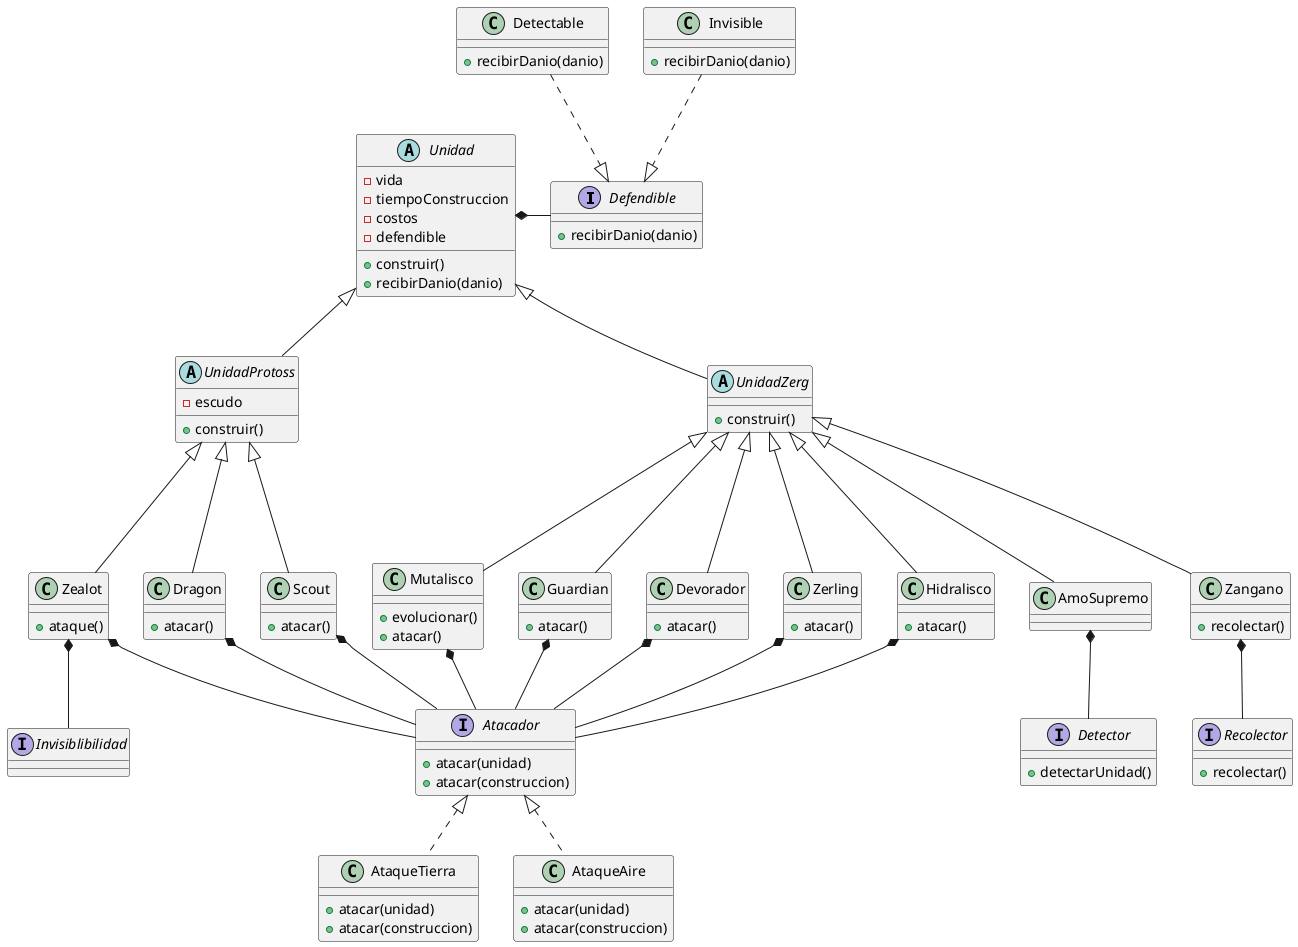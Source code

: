 @startuml

interface Defendible {
    +recibirDanio(danio)
}

class Invisible {
    +recibirDanio(danio)
}

class Detectable {
    +recibirDanio(danio)
}

abstract class Unidad {
    - vida
    - tiempoConstruccion
    - costos
    - defendible
    + construir()
    +recibirDanio(danio)
}


abstract class UnidadProtoss {
    - escudo
    + construir()
}

class Zealot {
    +ataque()
}

class Dragon {
    +atacar()
}

class Scout {
   +atacar()

}

abstract class UnidadZerg {
    + construir()
}

class AmoSupremo {

}

class Zangano {
    + recolectar()
}

class Zerling {
    + atacar()
}

class Hidralisco {

    +atacar()
}

class Mutalisco {
    +evolucionar()
    +atacar()
}

class Guardian {
    +atacar()
}

class Devorador {
    +atacar()
}

interface Atacador {
    +atacar(unidad)
    +atacar(construccion)
}

class AtaqueTierra {
    +atacar(unidad)
    +atacar(construccion)
}

class AtaqueAire {
    +atacar(unidad)
    +atacar(construccion)
}


interface Invisiblibilidad {
}

interface Detector {
    +detectarUnidad()
}

interface Recolector {
    +recolectar()
}

Unidad <|-- UnidadZerg
Unidad <|-- UnidadProtoss


UnidadZerg <|--- Zangano
UnidadZerg <|--- AmoSupremo
UnidadZerg <|--- Zerling
UnidadZerg <|--- Hidralisco
UnidadZerg <|--- Mutalisco
UnidadZerg <|--- Guardian
UnidadZerg <|--- Devorador

UnidadProtoss <|--- Zealot
UnidadProtoss <|--- Dragon
UnidadProtoss <|--- Scout

AmoSupremo *-- Detector

Zealot *-- Invisiblibilidad

Zerling *-- Atacador
Hidralisco *-- Atacador
Mutalisco *-- Atacador
Guardian *-- Atacador
Scout *-- Atacador
Dragon *-- Atacador
Devorador *-- Atacador
Zealot *-- Atacador

Zangano *-- Recolector

Unidad *- Defendible

Defendible <|.up. Invisible
Defendible <|.up. Detectable

Atacador <|.. AtaqueTierra
Atacador <|.. AtaqueAire


@enduml